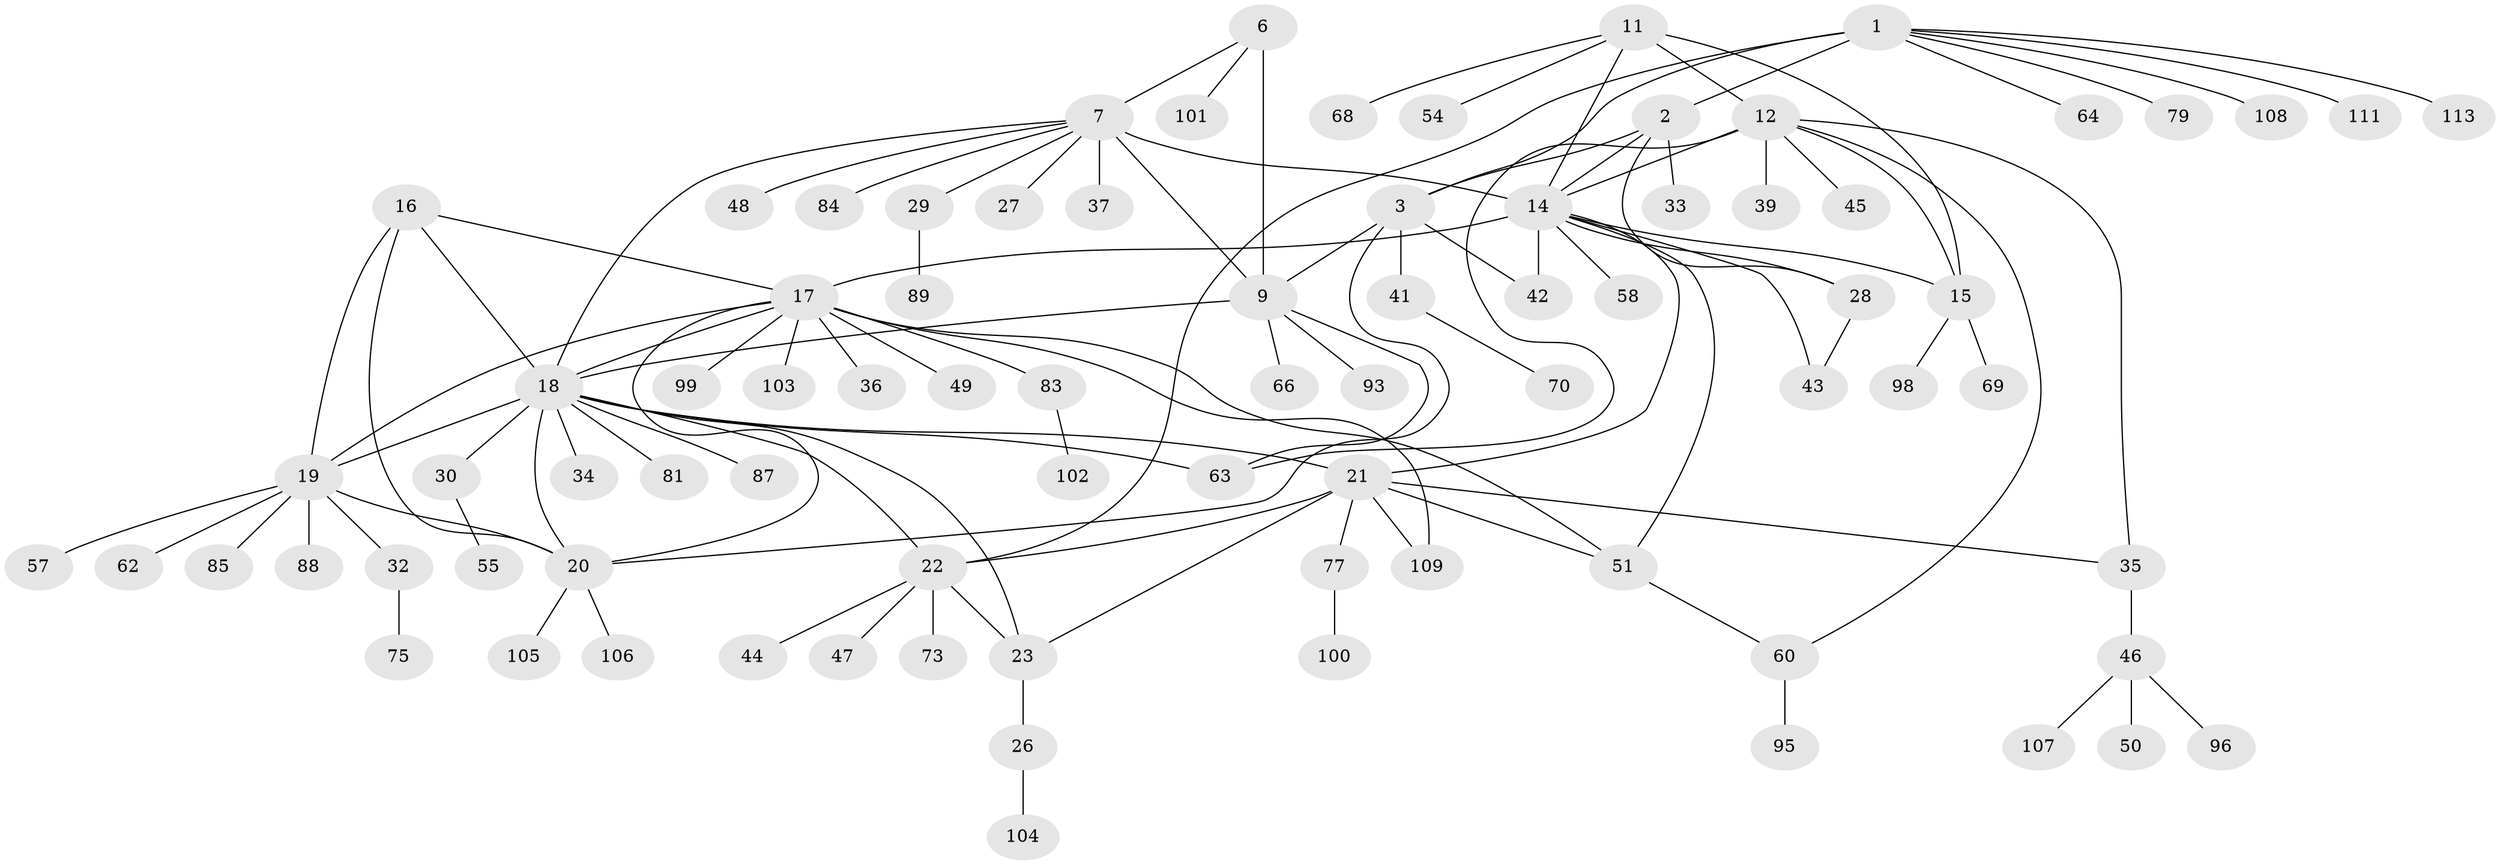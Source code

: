 // Generated by graph-tools (version 1.1) at 2025/52/02/27/25 19:52:22]
// undirected, 81 vertices, 110 edges
graph export_dot {
graph [start="1"]
  node [color=gray90,style=filled];
  1 [super="+52"];
  2 [super="+4"];
  3 [super="+5"];
  6 [super="+8"];
  7 [super="+31"];
  9 [super="+10"];
  11 [super="+13"];
  12 [super="+72"];
  14 [super="+59"];
  15 [super="+78"];
  16 [super="+53"];
  17 [super="+94"];
  18 [super="+25"];
  19 [super="+110"];
  20 [super="+92"];
  21 [super="+74"];
  22 [super="+24"];
  23 [super="+40"];
  26 [super="+56"];
  27;
  28 [super="+38"];
  29 [super="+91"];
  30 [super="+82"];
  32 [super="+67"];
  33 [super="+61"];
  34;
  35 [super="+65"];
  36;
  37 [super="+71"];
  39;
  41;
  42 [super="+112"];
  43;
  44;
  45;
  46 [super="+76"];
  47;
  48;
  49;
  50;
  51;
  54;
  55 [super="+86"];
  57;
  58;
  60 [super="+80"];
  62;
  63 [super="+97"];
  64;
  66;
  68;
  69;
  70;
  73;
  75;
  77;
  79;
  81;
  83 [super="+90"];
  84;
  85;
  87;
  88;
  89;
  93;
  95;
  96;
  98;
  99;
  100;
  101;
  102;
  103;
  104;
  105;
  106;
  107;
  108;
  109;
  111;
  113;
  1 -- 2 [weight=2];
  1 -- 3 [weight=2];
  1 -- 64;
  1 -- 113;
  1 -- 22;
  1 -- 108;
  1 -- 79;
  1 -- 111;
  2 -- 3 [weight=4];
  2 -- 28;
  2 -- 33;
  2 -- 14;
  3 -- 20;
  3 -- 9;
  3 -- 42;
  3 -- 41;
  6 -- 7 [weight=2];
  6 -- 9 [weight=4];
  6 -- 101;
  7 -- 9 [weight=2];
  7 -- 14;
  7 -- 27;
  7 -- 29;
  7 -- 37;
  7 -- 48;
  7 -- 84;
  7 -- 18;
  9 -- 18;
  9 -- 63;
  9 -- 66;
  9 -- 93;
  11 -- 12 [weight=2];
  11 -- 14 [weight=2];
  11 -- 15 [weight=2];
  11 -- 54;
  11 -- 68;
  12 -- 14;
  12 -- 15;
  12 -- 35;
  12 -- 39;
  12 -- 45;
  12 -- 60;
  12 -- 63;
  14 -- 15;
  14 -- 17;
  14 -- 21 [weight=2];
  14 -- 43;
  14 -- 58;
  14 -- 42;
  14 -- 51;
  14 -- 28;
  15 -- 69;
  15 -- 98;
  16 -- 17;
  16 -- 18;
  16 -- 19;
  16 -- 20;
  17 -- 18;
  17 -- 19;
  17 -- 20;
  17 -- 36;
  17 -- 49;
  17 -- 51;
  17 -- 83;
  17 -- 99;
  17 -- 103;
  17 -- 109;
  18 -- 19;
  18 -- 20;
  18 -- 34;
  18 -- 87;
  18 -- 81;
  18 -- 21;
  18 -- 22 [weight=2];
  18 -- 23;
  18 -- 30;
  18 -- 63;
  19 -- 20;
  19 -- 32;
  19 -- 57;
  19 -- 62;
  19 -- 85;
  19 -- 88;
  20 -- 105;
  20 -- 106;
  21 -- 22 [weight=2];
  21 -- 23;
  21 -- 35;
  21 -- 51;
  21 -- 77;
  21 -- 109;
  22 -- 23 [weight=2];
  22 -- 73;
  22 -- 44;
  22 -- 47;
  23 -- 26;
  26 -- 104;
  28 -- 43;
  29 -- 89;
  30 -- 55;
  32 -- 75;
  35 -- 46;
  41 -- 70;
  46 -- 50;
  46 -- 96;
  46 -- 107;
  51 -- 60;
  60 -- 95;
  77 -- 100;
  83 -- 102;
}
